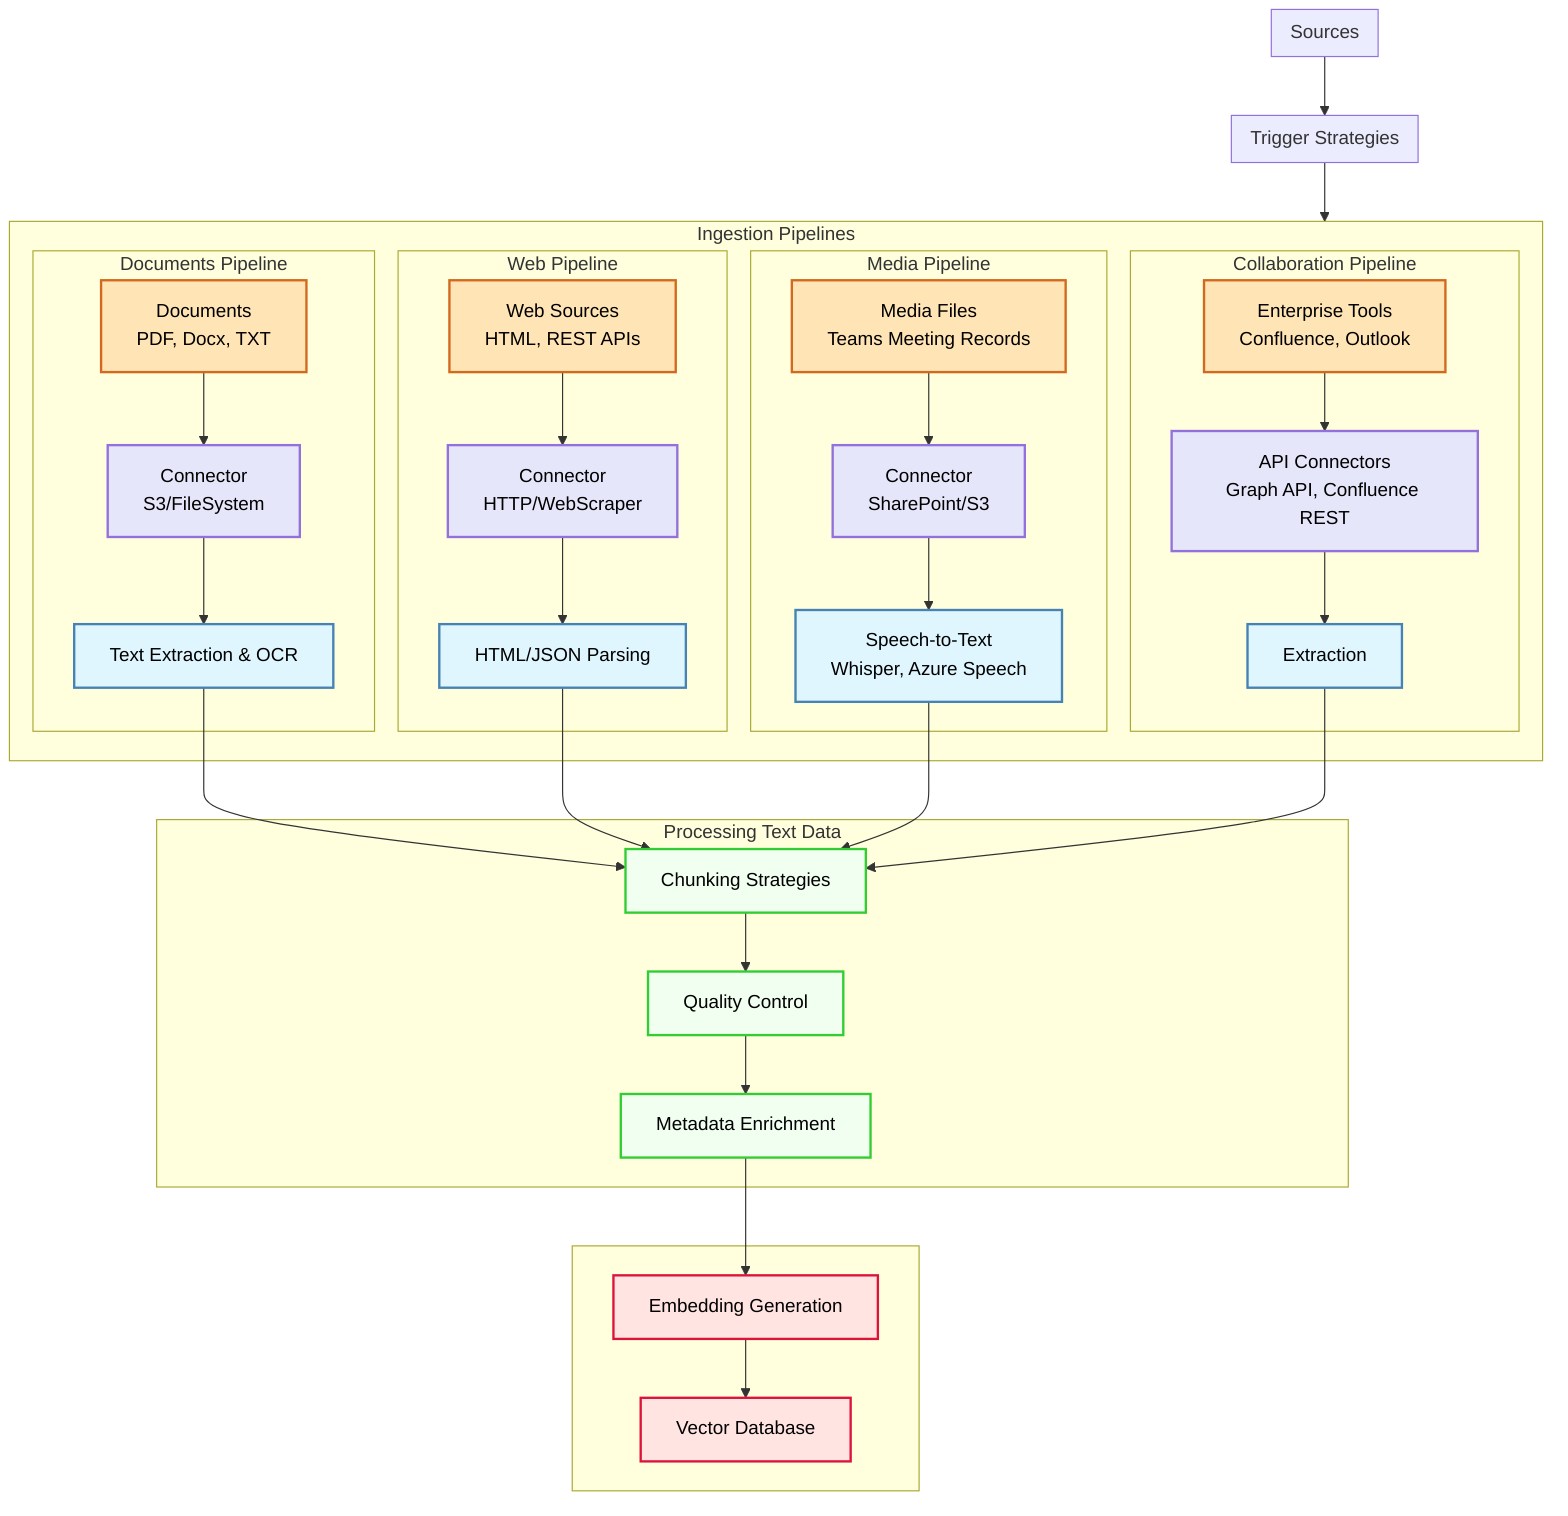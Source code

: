 flowchart TB
    %% Définition des styles
    classDef sourceStyle fill:#FFE4B5,stroke:#D2691E,stroke-width:2px,color:#000001
    classDef connectorStyle fill:#E6E6FA,stroke:#9370DB,stroke-width:2px,color:#000001
    classDef processStyle fill:#E0F6FF,stroke:#4682B4,stroke-width:2px,color:#000001
    classDef treatmentStyle fill:#F0FFF0,stroke:#32CD32,stroke-width:2px,color:#000001
    classDef vectorStyle fill:#FFE4E1,stroke:#DC143C,stroke-width:2px,color:#000001
    classDef triggerStyle fill:#E0FFE0,stroke:#228B22,stroke-width:2px,color:#000001
    classDef definitionStyle fill:#F5F5DC,stroke:#8B4513,stroke-width:2px,color:#000001
    

    %% Section 0 - Source Definition
    subgraph DEF ["Sources"]

    end

    %% Section A - Triggers
    subgraph A ["Trigger Strategies"]
    end

    %% Section B - Ingestion Pipelines
    subgraph B ["Ingestion Pipelines"]
        direction LR
        subgraph B1 ["Documents Pipeline"]
            S1["Documents<br/>PDF, Docx, TXT"]
            C1["Connector<br/>S3/FileSystem"]
            P1["Text Extraction & OCR"]
            S1 --> C1 --> P1
        end
        
        subgraph B2 ["Web Pipeline"]
            S2["Web Sources<br/>HTML, REST APIs"]
            C2["Connector<br/>HTTP/WebScraper"]
            P2["HTML/JSON Parsing"]
            S2["Web Sources<br>HTML, REST APIs"] --> C2 --> P2
        end
        
        subgraph B3 ["Media Pipeline"]
            S3["Media Files<br/>MP4, WAV, MP3"]
            C3["Connector<br/>SharePoint/S3"]
            P3["Speech-to-Text<br/>Whisper, Azure Speech"]
            S3["Media Files<br>Teams Meeting Records"] --> C3 --> P3
        end
        
        subgraph B4 ["Collaboration Pipeline"]
            S4["Enterprise Tools<br/>Confluence, Outlook, Teams"]
            C4["API Connectors<br/>Graph API, Confluence REST"]
            P4["Extraction"]
            S4["Enterprise Tools<br>Confluence, Outlook"] --> C4 --> P4
        end
    end

    %% Section C - Processing
    subgraph C ["Processing Text Data"]
        T2["Chunking Strategies"]
        T3["Quality Control"]
        T4["Metadata Enrichment"]
    end

    %% Section D - Vectorization
    subgraph D [" "]
        V1["Embedding Generation"]
        V2["Vector Database"]
    end

    %% Main connections
    DEF --> A
    A --> B
    
    %% Convergence to C
    P1 --> T2
    P2 --> T2
    P3 --> T2
    P4 --> T2
    
    %% Processing flow
    T2 --> T3
    T3 --> T4
    
    %% To vectorization
    T4 --> V1
    V1 --> V2

    %% Apply styles
    class SOURCE_DEF definitionStyle
    class S1,S2,S3,S4 sourceStyle
    class C1,C2,C3,C4 connectorStyle
    class P1,P2,P3,P4 processStyle
    class T2,T3,T4 treatmentStyle
    class V1,V2 vectorStyle
    class T1A,T1B,T1C triggerStyle